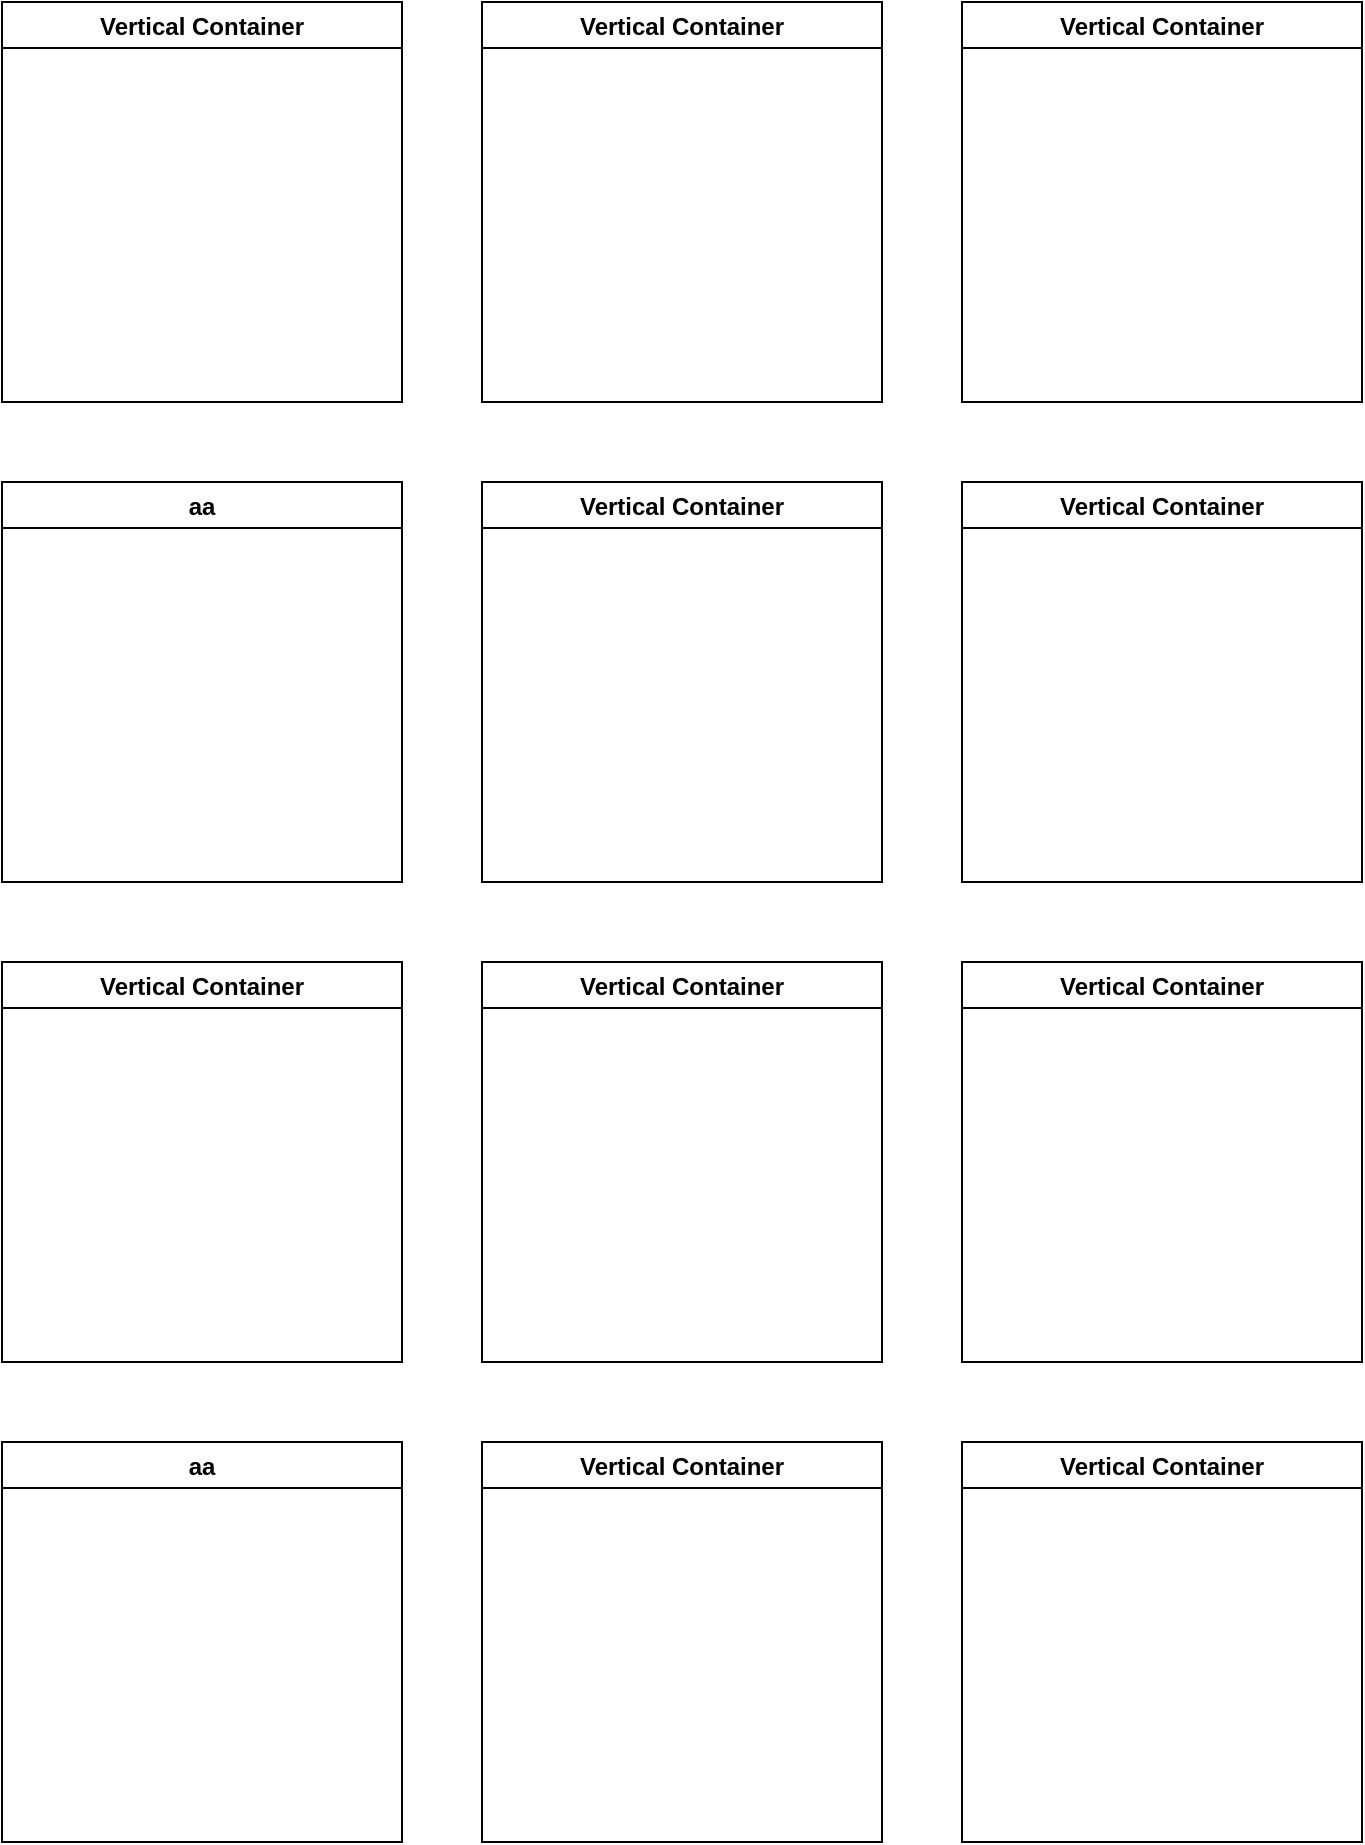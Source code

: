 <mxfile version="16.2.3" type="github">
  <diagram id="67H3rBDdoItOkYTrAJD3" name="Page-1">
    <mxGraphModel dx="1350" dy="793" grid="1" gridSize="10" guides="1" tooltips="1" connect="1" arrows="1" fold="1" page="1" pageScale="1" pageWidth="827" pageHeight="1169" math="0" shadow="0">
      <root>
        <mxCell id="0" />
        <mxCell id="1" parent="0" />
        <mxCell id="vdsjULqOPzu0NttrxO3h-1" value="Vertical Container" style="swimlane;" vertex="1" parent="1">
          <mxGeometry x="40" y="40" width="200" height="200" as="geometry" />
        </mxCell>
        <mxCell id="vdsjULqOPzu0NttrxO3h-3" value="aa" style="swimlane;" vertex="1" parent="1">
          <mxGeometry x="40" y="280" width="200" height="200" as="geometry" />
        </mxCell>
        <mxCell id="vdsjULqOPzu0NttrxO3h-4" value="Vertical Container" style="swimlane;" vertex="1" parent="1">
          <mxGeometry x="280" y="280" width="200" height="200" as="geometry" />
        </mxCell>
        <mxCell id="vdsjULqOPzu0NttrxO3h-5" value="Vertical Container" style="swimlane;" vertex="1" parent="1">
          <mxGeometry x="520" y="280" width="200" height="200" as="geometry" />
        </mxCell>
        <mxCell id="vdsjULqOPzu0NttrxO3h-6" value="Vertical Container" style="swimlane;" vertex="1" parent="1">
          <mxGeometry x="520" y="40" width="200" height="200" as="geometry" />
        </mxCell>
        <mxCell id="vdsjULqOPzu0NttrxO3h-7" value="Vertical Container" style="swimlane;" vertex="1" parent="1">
          <mxGeometry x="280" y="40" width="200" height="200" as="geometry" />
        </mxCell>
        <mxCell id="vdsjULqOPzu0NttrxO3h-8" value="Vertical Container" style="swimlane;" vertex="1" parent="1">
          <mxGeometry x="40" y="520" width="200" height="200" as="geometry" />
        </mxCell>
        <mxCell id="vdsjULqOPzu0NttrxO3h-9" value="aa" style="swimlane;" vertex="1" parent="1">
          <mxGeometry x="40" y="760" width="200" height="200" as="geometry" />
        </mxCell>
        <mxCell id="vdsjULqOPzu0NttrxO3h-10" value="Vertical Container" style="swimlane;" vertex="1" parent="1">
          <mxGeometry x="280" y="760" width="200" height="200" as="geometry" />
        </mxCell>
        <mxCell id="vdsjULqOPzu0NttrxO3h-11" value="Vertical Container" style="swimlane;" vertex="1" parent="1">
          <mxGeometry x="520" y="760" width="200" height="200" as="geometry" />
        </mxCell>
        <mxCell id="vdsjULqOPzu0NttrxO3h-12" value="Vertical Container" style="swimlane;" vertex="1" parent="1">
          <mxGeometry x="520" y="520" width="200" height="200" as="geometry" />
        </mxCell>
        <mxCell id="vdsjULqOPzu0NttrxO3h-13" value="Vertical Container" style="swimlane;" vertex="1" parent="1">
          <mxGeometry x="280" y="520" width="200" height="200" as="geometry" />
        </mxCell>
      </root>
    </mxGraphModel>
  </diagram>
</mxfile>
